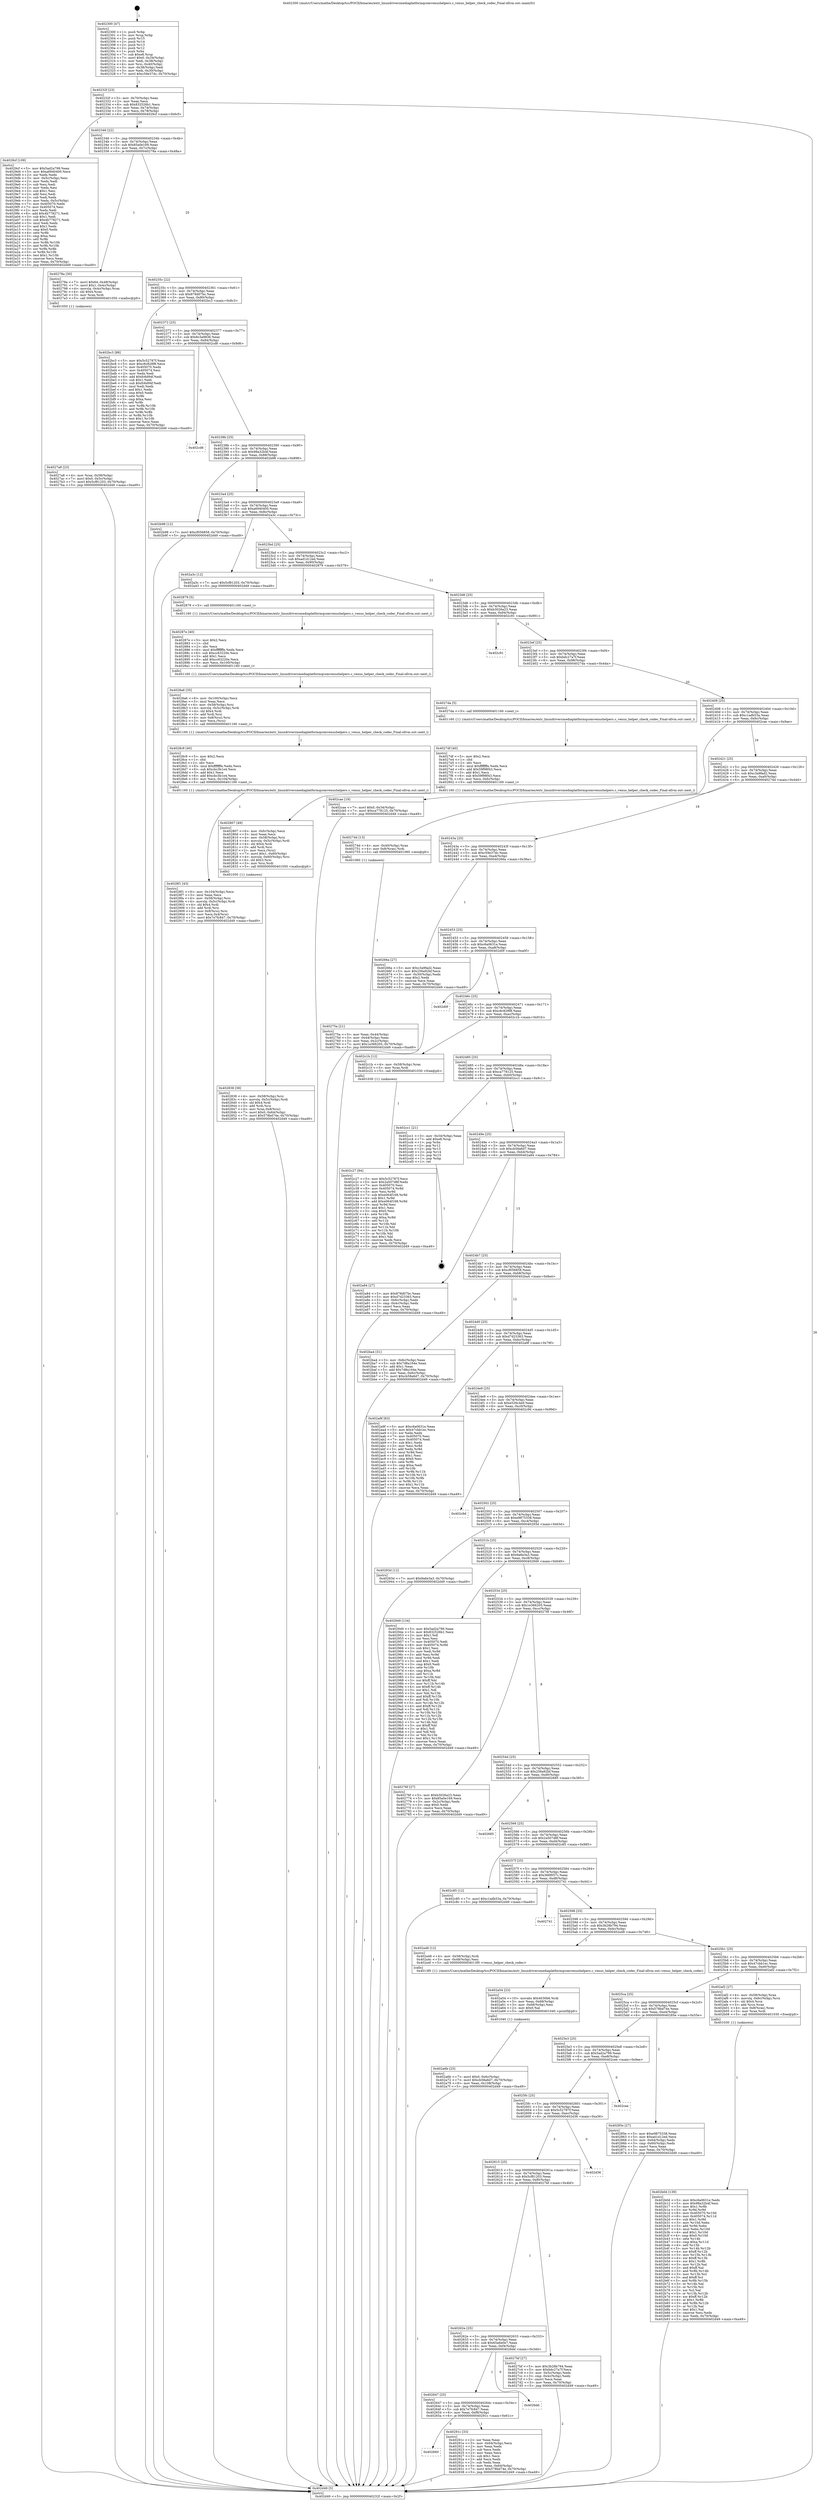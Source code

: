 digraph "0x402300" {
  label = "0x402300 (/mnt/c/Users/mathe/Desktop/tcc/POCII/binaries/extr_linuxdriversmediaplatformqcomvenushelpers.c_venus_helper_check_codec_Final-ollvm.out::main(0))"
  labelloc = "t"
  node[shape=record]

  Entry [label="",width=0.3,height=0.3,shape=circle,fillcolor=black,style=filled]
  "0x40232f" [label="{
     0x40232f [23]\l
     | [instrs]\l
     &nbsp;&nbsp;0x40232f \<+3\>: mov -0x70(%rbp),%eax\l
     &nbsp;&nbsp;0x402332 \<+2\>: mov %eax,%ecx\l
     &nbsp;&nbsp;0x402334 \<+6\>: sub $0x832526b1,%ecx\l
     &nbsp;&nbsp;0x40233a \<+3\>: mov %eax,-0x74(%rbp)\l
     &nbsp;&nbsp;0x40233d \<+3\>: mov %ecx,-0x78(%rbp)\l
     &nbsp;&nbsp;0x402340 \<+6\>: je 00000000004029cf \<main+0x6cf\>\l
  }"]
  "0x4029cf" [label="{
     0x4029cf [109]\l
     | [instrs]\l
     &nbsp;&nbsp;0x4029cf \<+5\>: mov $0x5ad2a799,%eax\l
     &nbsp;&nbsp;0x4029d4 \<+5\>: mov $0xa6940400,%ecx\l
     &nbsp;&nbsp;0x4029d9 \<+2\>: xor %edx,%edx\l
     &nbsp;&nbsp;0x4029db \<+3\>: mov -0x5c(%rbp),%esi\l
     &nbsp;&nbsp;0x4029de \<+2\>: mov %edx,%edi\l
     &nbsp;&nbsp;0x4029e0 \<+2\>: sub %esi,%edi\l
     &nbsp;&nbsp;0x4029e2 \<+2\>: mov %edx,%esi\l
     &nbsp;&nbsp;0x4029e4 \<+3\>: sub $0x1,%esi\l
     &nbsp;&nbsp;0x4029e7 \<+2\>: add %esi,%edi\l
     &nbsp;&nbsp;0x4029e9 \<+2\>: sub %edi,%edx\l
     &nbsp;&nbsp;0x4029eb \<+3\>: mov %edx,-0x5c(%rbp)\l
     &nbsp;&nbsp;0x4029ee \<+7\>: mov 0x405070,%edx\l
     &nbsp;&nbsp;0x4029f5 \<+7\>: mov 0x405074,%esi\l
     &nbsp;&nbsp;0x4029fc \<+2\>: mov %edx,%edi\l
     &nbsp;&nbsp;0x4029fe \<+6\>: add $0x4b778271,%edi\l
     &nbsp;&nbsp;0x402a04 \<+3\>: sub $0x1,%edi\l
     &nbsp;&nbsp;0x402a07 \<+6\>: sub $0x4b778271,%edi\l
     &nbsp;&nbsp;0x402a0d \<+3\>: imul %edi,%edx\l
     &nbsp;&nbsp;0x402a10 \<+3\>: and $0x1,%edx\l
     &nbsp;&nbsp;0x402a13 \<+3\>: cmp $0x0,%edx\l
     &nbsp;&nbsp;0x402a16 \<+4\>: sete %r8b\l
     &nbsp;&nbsp;0x402a1a \<+3\>: cmp $0xa,%esi\l
     &nbsp;&nbsp;0x402a1d \<+4\>: setl %r9b\l
     &nbsp;&nbsp;0x402a21 \<+3\>: mov %r8b,%r10b\l
     &nbsp;&nbsp;0x402a24 \<+3\>: and %r9b,%r10b\l
     &nbsp;&nbsp;0x402a27 \<+3\>: xor %r9b,%r8b\l
     &nbsp;&nbsp;0x402a2a \<+3\>: or %r8b,%r10b\l
     &nbsp;&nbsp;0x402a2d \<+4\>: test $0x1,%r10b\l
     &nbsp;&nbsp;0x402a31 \<+3\>: cmovne %ecx,%eax\l
     &nbsp;&nbsp;0x402a34 \<+3\>: mov %eax,-0x70(%rbp)\l
     &nbsp;&nbsp;0x402a37 \<+5\>: jmp 0000000000402d49 \<main+0xa49\>\l
  }"]
  "0x402346" [label="{
     0x402346 [22]\l
     | [instrs]\l
     &nbsp;&nbsp;0x402346 \<+5\>: jmp 000000000040234b \<main+0x4b\>\l
     &nbsp;&nbsp;0x40234b \<+3\>: mov -0x74(%rbp),%eax\l
     &nbsp;&nbsp;0x40234e \<+5\>: sub $0x85a0e169,%eax\l
     &nbsp;&nbsp;0x402353 \<+3\>: mov %eax,-0x7c(%rbp)\l
     &nbsp;&nbsp;0x402356 \<+6\>: je 000000000040278a \<main+0x48a\>\l
  }"]
  Exit [label="",width=0.3,height=0.3,shape=circle,fillcolor=black,style=filled,peripheries=2]
  "0x40278a" [label="{
     0x40278a [30]\l
     | [instrs]\l
     &nbsp;&nbsp;0x40278a \<+7\>: movl $0x64,-0x48(%rbp)\l
     &nbsp;&nbsp;0x402791 \<+7\>: movl $0x1,-0x4c(%rbp)\l
     &nbsp;&nbsp;0x402798 \<+4\>: movslq -0x4c(%rbp),%rax\l
     &nbsp;&nbsp;0x40279c \<+4\>: shl $0x4,%rax\l
     &nbsp;&nbsp;0x4027a0 \<+3\>: mov %rax,%rdi\l
     &nbsp;&nbsp;0x4027a3 \<+5\>: call 0000000000401050 \<malloc@plt\>\l
     | [calls]\l
     &nbsp;&nbsp;0x401050 \{1\} (unknown)\l
  }"]
  "0x40235c" [label="{
     0x40235c [22]\l
     | [instrs]\l
     &nbsp;&nbsp;0x40235c \<+5\>: jmp 0000000000402361 \<main+0x61\>\l
     &nbsp;&nbsp;0x402361 \<+3\>: mov -0x74(%rbp),%eax\l
     &nbsp;&nbsp;0x402364 \<+5\>: sub $0x878d07bc,%eax\l
     &nbsp;&nbsp;0x402369 \<+3\>: mov %eax,-0x80(%rbp)\l
     &nbsp;&nbsp;0x40236c \<+6\>: je 0000000000402bc3 \<main+0x8c3\>\l
  }"]
  "0x402c27" [label="{
     0x402c27 [94]\l
     | [instrs]\l
     &nbsp;&nbsp;0x402c27 \<+5\>: mov $0x5c52787f,%ecx\l
     &nbsp;&nbsp;0x402c2c \<+5\>: mov $0x2a507d8f,%edx\l
     &nbsp;&nbsp;0x402c31 \<+7\>: mov 0x405070,%esi\l
     &nbsp;&nbsp;0x402c38 \<+8\>: mov 0x405074,%r8d\l
     &nbsp;&nbsp;0x402c40 \<+3\>: mov %esi,%r9d\l
     &nbsp;&nbsp;0x402c43 \<+7\>: sub $0xe064f168,%r9d\l
     &nbsp;&nbsp;0x402c4a \<+4\>: sub $0x1,%r9d\l
     &nbsp;&nbsp;0x402c4e \<+7\>: add $0xe064f168,%r9d\l
     &nbsp;&nbsp;0x402c55 \<+4\>: imul %r9d,%esi\l
     &nbsp;&nbsp;0x402c59 \<+3\>: and $0x1,%esi\l
     &nbsp;&nbsp;0x402c5c \<+3\>: cmp $0x0,%esi\l
     &nbsp;&nbsp;0x402c5f \<+4\>: sete %r10b\l
     &nbsp;&nbsp;0x402c63 \<+4\>: cmp $0xa,%r8d\l
     &nbsp;&nbsp;0x402c67 \<+4\>: setl %r11b\l
     &nbsp;&nbsp;0x402c6b \<+3\>: mov %r10b,%bl\l
     &nbsp;&nbsp;0x402c6e \<+3\>: and %r11b,%bl\l
     &nbsp;&nbsp;0x402c71 \<+3\>: xor %r11b,%r10b\l
     &nbsp;&nbsp;0x402c74 \<+3\>: or %r10b,%bl\l
     &nbsp;&nbsp;0x402c77 \<+3\>: test $0x1,%bl\l
     &nbsp;&nbsp;0x402c7a \<+3\>: cmovne %edx,%ecx\l
     &nbsp;&nbsp;0x402c7d \<+3\>: mov %ecx,-0x70(%rbp)\l
     &nbsp;&nbsp;0x402c80 \<+5\>: jmp 0000000000402d49 \<main+0xa49\>\l
  }"]
  "0x402bc3" [label="{
     0x402bc3 [88]\l
     | [instrs]\l
     &nbsp;&nbsp;0x402bc3 \<+5\>: mov $0x5c52787f,%eax\l
     &nbsp;&nbsp;0x402bc8 \<+5\>: mov $0xc6c828f8,%ecx\l
     &nbsp;&nbsp;0x402bcd \<+7\>: mov 0x405070,%edx\l
     &nbsp;&nbsp;0x402bd4 \<+7\>: mov 0x405074,%esi\l
     &nbsp;&nbsp;0x402bdb \<+2\>: mov %edx,%edi\l
     &nbsp;&nbsp;0x402bdd \<+6\>: add $0xfc6d94f,%edi\l
     &nbsp;&nbsp;0x402be3 \<+3\>: sub $0x1,%edi\l
     &nbsp;&nbsp;0x402be6 \<+6\>: sub $0xfc6d94f,%edi\l
     &nbsp;&nbsp;0x402bec \<+3\>: imul %edi,%edx\l
     &nbsp;&nbsp;0x402bef \<+3\>: and $0x1,%edx\l
     &nbsp;&nbsp;0x402bf2 \<+3\>: cmp $0x0,%edx\l
     &nbsp;&nbsp;0x402bf5 \<+4\>: sete %r8b\l
     &nbsp;&nbsp;0x402bf9 \<+3\>: cmp $0xa,%esi\l
     &nbsp;&nbsp;0x402bfc \<+4\>: setl %r9b\l
     &nbsp;&nbsp;0x402c00 \<+3\>: mov %r8b,%r10b\l
     &nbsp;&nbsp;0x402c03 \<+3\>: and %r9b,%r10b\l
     &nbsp;&nbsp;0x402c06 \<+3\>: xor %r9b,%r8b\l
     &nbsp;&nbsp;0x402c09 \<+3\>: or %r8b,%r10b\l
     &nbsp;&nbsp;0x402c0c \<+4\>: test $0x1,%r10b\l
     &nbsp;&nbsp;0x402c10 \<+3\>: cmovne %ecx,%eax\l
     &nbsp;&nbsp;0x402c13 \<+3\>: mov %eax,-0x70(%rbp)\l
     &nbsp;&nbsp;0x402c16 \<+5\>: jmp 0000000000402d49 \<main+0xa49\>\l
  }"]
  "0x402372" [label="{
     0x402372 [25]\l
     | [instrs]\l
     &nbsp;&nbsp;0x402372 \<+5\>: jmp 0000000000402377 \<main+0x77\>\l
     &nbsp;&nbsp;0x402377 \<+3\>: mov -0x74(%rbp),%eax\l
     &nbsp;&nbsp;0x40237a \<+5\>: sub $0x8c3a9836,%eax\l
     &nbsp;&nbsp;0x40237f \<+6\>: mov %eax,-0x84(%rbp)\l
     &nbsp;&nbsp;0x402385 \<+6\>: je 0000000000402cd6 \<main+0x9d6\>\l
  }"]
  "0x402b0d" [label="{
     0x402b0d [139]\l
     | [instrs]\l
     &nbsp;&nbsp;0x402b0d \<+5\>: mov $0xc6a0631e,%edx\l
     &nbsp;&nbsp;0x402b12 \<+5\>: mov $0x98a32b4f,%esi\l
     &nbsp;&nbsp;0x402b17 \<+3\>: mov $0x1,%r8b\l
     &nbsp;&nbsp;0x402b1a \<+3\>: xor %r9d,%r9d\l
     &nbsp;&nbsp;0x402b1d \<+8\>: mov 0x405070,%r10d\l
     &nbsp;&nbsp;0x402b25 \<+8\>: mov 0x405074,%r11d\l
     &nbsp;&nbsp;0x402b2d \<+4\>: sub $0x1,%r9d\l
     &nbsp;&nbsp;0x402b31 \<+3\>: mov %r10d,%ebx\l
     &nbsp;&nbsp;0x402b34 \<+3\>: add %r9d,%ebx\l
     &nbsp;&nbsp;0x402b37 \<+4\>: imul %ebx,%r10d\l
     &nbsp;&nbsp;0x402b3b \<+4\>: and $0x1,%r10d\l
     &nbsp;&nbsp;0x402b3f \<+4\>: cmp $0x0,%r10d\l
     &nbsp;&nbsp;0x402b43 \<+4\>: sete %r14b\l
     &nbsp;&nbsp;0x402b47 \<+4\>: cmp $0xa,%r11d\l
     &nbsp;&nbsp;0x402b4b \<+4\>: setl %r15b\l
     &nbsp;&nbsp;0x402b4f \<+3\>: mov %r14b,%r12b\l
     &nbsp;&nbsp;0x402b52 \<+4\>: xor $0xff,%r12b\l
     &nbsp;&nbsp;0x402b56 \<+3\>: mov %r15b,%r13b\l
     &nbsp;&nbsp;0x402b59 \<+4\>: xor $0xff,%r13b\l
     &nbsp;&nbsp;0x402b5d \<+4\>: xor $0x1,%r8b\l
     &nbsp;&nbsp;0x402b61 \<+3\>: mov %r12b,%al\l
     &nbsp;&nbsp;0x402b64 \<+2\>: and $0xff,%al\l
     &nbsp;&nbsp;0x402b66 \<+3\>: and %r8b,%r14b\l
     &nbsp;&nbsp;0x402b69 \<+3\>: mov %r13b,%cl\l
     &nbsp;&nbsp;0x402b6c \<+3\>: and $0xff,%cl\l
     &nbsp;&nbsp;0x402b6f \<+3\>: and %r8b,%r15b\l
     &nbsp;&nbsp;0x402b72 \<+3\>: or %r14b,%al\l
     &nbsp;&nbsp;0x402b75 \<+3\>: or %r15b,%cl\l
     &nbsp;&nbsp;0x402b78 \<+2\>: xor %cl,%al\l
     &nbsp;&nbsp;0x402b7a \<+3\>: or %r13b,%r12b\l
     &nbsp;&nbsp;0x402b7d \<+4\>: xor $0xff,%r12b\l
     &nbsp;&nbsp;0x402b81 \<+4\>: or $0x1,%r8b\l
     &nbsp;&nbsp;0x402b85 \<+3\>: and %r8b,%r12b\l
     &nbsp;&nbsp;0x402b88 \<+3\>: or %r12b,%al\l
     &nbsp;&nbsp;0x402b8b \<+2\>: test $0x1,%al\l
     &nbsp;&nbsp;0x402b8d \<+3\>: cmovne %esi,%edx\l
     &nbsp;&nbsp;0x402b90 \<+3\>: mov %edx,-0x70(%rbp)\l
     &nbsp;&nbsp;0x402b93 \<+5\>: jmp 0000000000402d49 \<main+0xa49\>\l
  }"]
  "0x402cd6" [label="{
     0x402cd6\l
  }", style=dashed]
  "0x40238b" [label="{
     0x40238b [25]\l
     | [instrs]\l
     &nbsp;&nbsp;0x40238b \<+5\>: jmp 0000000000402390 \<main+0x90\>\l
     &nbsp;&nbsp;0x402390 \<+3\>: mov -0x74(%rbp),%eax\l
     &nbsp;&nbsp;0x402393 \<+5\>: sub $0x98a32b4f,%eax\l
     &nbsp;&nbsp;0x402398 \<+6\>: mov %eax,-0x88(%rbp)\l
     &nbsp;&nbsp;0x40239e \<+6\>: je 0000000000402b98 \<main+0x898\>\l
  }"]
  "0x402a6b" [label="{
     0x402a6b [25]\l
     | [instrs]\l
     &nbsp;&nbsp;0x402a6b \<+7\>: movl $0x0,-0x6c(%rbp)\l
     &nbsp;&nbsp;0x402a72 \<+7\>: movl $0xcb58a6d7,-0x70(%rbp)\l
     &nbsp;&nbsp;0x402a79 \<+6\>: mov %eax,-0x108(%rbp)\l
     &nbsp;&nbsp;0x402a7f \<+5\>: jmp 0000000000402d49 \<main+0xa49\>\l
  }"]
  "0x402b98" [label="{
     0x402b98 [12]\l
     | [instrs]\l
     &nbsp;&nbsp;0x402b98 \<+7\>: movl $0xcf056858,-0x70(%rbp)\l
     &nbsp;&nbsp;0x402b9f \<+5\>: jmp 0000000000402d49 \<main+0xa49\>\l
  }"]
  "0x4023a4" [label="{
     0x4023a4 [25]\l
     | [instrs]\l
     &nbsp;&nbsp;0x4023a4 \<+5\>: jmp 00000000004023a9 \<main+0xa9\>\l
     &nbsp;&nbsp;0x4023a9 \<+3\>: mov -0x74(%rbp),%eax\l
     &nbsp;&nbsp;0x4023ac \<+5\>: sub $0xa6940400,%eax\l
     &nbsp;&nbsp;0x4023b1 \<+6\>: mov %eax,-0x8c(%rbp)\l
     &nbsp;&nbsp;0x4023b7 \<+6\>: je 0000000000402a3c \<main+0x73c\>\l
  }"]
  "0x402a54" [label="{
     0x402a54 [23]\l
     | [instrs]\l
     &nbsp;&nbsp;0x402a54 \<+10\>: movabs $0x4030b6,%rdi\l
     &nbsp;&nbsp;0x402a5e \<+3\>: mov %eax,-0x68(%rbp)\l
     &nbsp;&nbsp;0x402a61 \<+3\>: mov -0x68(%rbp),%esi\l
     &nbsp;&nbsp;0x402a64 \<+2\>: mov $0x0,%al\l
     &nbsp;&nbsp;0x402a66 \<+5\>: call 0000000000401040 \<printf@plt\>\l
     | [calls]\l
     &nbsp;&nbsp;0x401040 \{1\} (unknown)\l
  }"]
  "0x402a3c" [label="{
     0x402a3c [12]\l
     | [instrs]\l
     &nbsp;&nbsp;0x402a3c \<+7\>: movl $0x5cf81203,-0x70(%rbp)\l
     &nbsp;&nbsp;0x402a43 \<+5\>: jmp 0000000000402d49 \<main+0xa49\>\l
  }"]
  "0x4023bd" [label="{
     0x4023bd [25]\l
     | [instrs]\l
     &nbsp;&nbsp;0x4023bd \<+5\>: jmp 00000000004023c2 \<main+0xc2\>\l
     &nbsp;&nbsp;0x4023c2 \<+3\>: mov -0x74(%rbp),%eax\l
     &nbsp;&nbsp;0x4023c5 \<+5\>: sub $0xad1d12ed,%eax\l
     &nbsp;&nbsp;0x4023ca \<+6\>: mov %eax,-0x90(%rbp)\l
     &nbsp;&nbsp;0x4023d0 \<+6\>: je 0000000000402879 \<main+0x579\>\l
  }"]
  "0x402660" [label="{
     0x402660\l
  }", style=dashed]
  "0x402879" [label="{
     0x402879 [5]\l
     | [instrs]\l
     &nbsp;&nbsp;0x402879 \<+5\>: call 0000000000401160 \<next_i\>\l
     | [calls]\l
     &nbsp;&nbsp;0x401160 \{1\} (/mnt/c/Users/mathe/Desktop/tcc/POCII/binaries/extr_linuxdriversmediaplatformqcomvenushelpers.c_venus_helper_check_codec_Final-ollvm.out::next_i)\l
  }"]
  "0x4023d6" [label="{
     0x4023d6 [25]\l
     | [instrs]\l
     &nbsp;&nbsp;0x4023d6 \<+5\>: jmp 00000000004023db \<main+0xdb\>\l
     &nbsp;&nbsp;0x4023db \<+3\>: mov -0x74(%rbp),%eax\l
     &nbsp;&nbsp;0x4023de \<+5\>: sub $0xb3026a23,%eax\l
     &nbsp;&nbsp;0x4023e3 \<+6\>: mov %eax,-0x94(%rbp)\l
     &nbsp;&nbsp;0x4023e9 \<+6\>: je 0000000000402c91 \<main+0x991\>\l
  }"]
  "0x40291c" [label="{
     0x40291c [33]\l
     | [instrs]\l
     &nbsp;&nbsp;0x40291c \<+2\>: xor %eax,%eax\l
     &nbsp;&nbsp;0x40291e \<+3\>: mov -0x64(%rbp),%ecx\l
     &nbsp;&nbsp;0x402921 \<+2\>: mov %eax,%edx\l
     &nbsp;&nbsp;0x402923 \<+2\>: sub %ecx,%edx\l
     &nbsp;&nbsp;0x402925 \<+2\>: mov %eax,%ecx\l
     &nbsp;&nbsp;0x402927 \<+3\>: sub $0x1,%ecx\l
     &nbsp;&nbsp;0x40292a \<+2\>: add %ecx,%edx\l
     &nbsp;&nbsp;0x40292c \<+2\>: sub %edx,%eax\l
     &nbsp;&nbsp;0x40292e \<+3\>: mov %eax,-0x64(%rbp)\l
     &nbsp;&nbsp;0x402931 \<+7\>: movl $0x578bd74e,-0x70(%rbp)\l
     &nbsp;&nbsp;0x402938 \<+5\>: jmp 0000000000402d49 \<main+0xa49\>\l
  }"]
  "0x402c91" [label="{
     0x402c91\l
  }", style=dashed]
  "0x4023ef" [label="{
     0x4023ef [25]\l
     | [instrs]\l
     &nbsp;&nbsp;0x4023ef \<+5\>: jmp 00000000004023f4 \<main+0xf4\>\l
     &nbsp;&nbsp;0x4023f4 \<+3\>: mov -0x74(%rbp),%eax\l
     &nbsp;&nbsp;0x4023f7 \<+5\>: sub $0xbdc27a7f,%eax\l
     &nbsp;&nbsp;0x4023fc \<+6\>: mov %eax,-0x98(%rbp)\l
     &nbsp;&nbsp;0x402402 \<+6\>: je 00000000004027da \<main+0x4da\>\l
  }"]
  "0x402647" [label="{
     0x402647 [25]\l
     | [instrs]\l
     &nbsp;&nbsp;0x402647 \<+5\>: jmp 000000000040264c \<main+0x34c\>\l
     &nbsp;&nbsp;0x40264c \<+3\>: mov -0x74(%rbp),%eax\l
     &nbsp;&nbsp;0x40264f \<+5\>: sub $0x7e7fc847,%eax\l
     &nbsp;&nbsp;0x402654 \<+6\>: mov %eax,-0xf8(%rbp)\l
     &nbsp;&nbsp;0x40265a \<+6\>: je 000000000040291c \<main+0x61c\>\l
  }"]
  "0x4027da" [label="{
     0x4027da [5]\l
     | [instrs]\l
     &nbsp;&nbsp;0x4027da \<+5\>: call 0000000000401160 \<next_i\>\l
     | [calls]\l
     &nbsp;&nbsp;0x401160 \{1\} (/mnt/c/Users/mathe/Desktop/tcc/POCII/binaries/extr_linuxdriversmediaplatformqcomvenushelpers.c_venus_helper_check_codec_Final-ollvm.out::next_i)\l
  }"]
  "0x402408" [label="{
     0x402408 [25]\l
     | [instrs]\l
     &nbsp;&nbsp;0x402408 \<+5\>: jmp 000000000040240d \<main+0x10d\>\l
     &nbsp;&nbsp;0x40240d \<+3\>: mov -0x74(%rbp),%eax\l
     &nbsp;&nbsp;0x402410 \<+5\>: sub $0xc1adb53a,%eax\l
     &nbsp;&nbsp;0x402415 \<+6\>: mov %eax,-0x9c(%rbp)\l
     &nbsp;&nbsp;0x40241b \<+6\>: je 0000000000402cae \<main+0x9ae\>\l
  }"]
  "0x4026dd" [label="{
     0x4026dd\l
  }", style=dashed]
  "0x402cae" [label="{
     0x402cae [19]\l
     | [instrs]\l
     &nbsp;&nbsp;0x402cae \<+7\>: movl $0x0,-0x34(%rbp)\l
     &nbsp;&nbsp;0x402cb5 \<+7\>: movl $0xca778125,-0x70(%rbp)\l
     &nbsp;&nbsp;0x402cbc \<+5\>: jmp 0000000000402d49 \<main+0xa49\>\l
  }"]
  "0x402421" [label="{
     0x402421 [25]\l
     | [instrs]\l
     &nbsp;&nbsp;0x402421 \<+5\>: jmp 0000000000402426 \<main+0x126\>\l
     &nbsp;&nbsp;0x402426 \<+3\>: mov -0x74(%rbp),%eax\l
     &nbsp;&nbsp;0x402429 \<+5\>: sub $0xc3a9fad2,%eax\l
     &nbsp;&nbsp;0x40242e \<+6\>: mov %eax,-0xa0(%rbp)\l
     &nbsp;&nbsp;0x402434 \<+6\>: je 000000000040274d \<main+0x44d\>\l
  }"]
  "0x4028f1" [label="{
     0x4028f1 [43]\l
     | [instrs]\l
     &nbsp;&nbsp;0x4028f1 \<+6\>: mov -0x104(%rbp),%ecx\l
     &nbsp;&nbsp;0x4028f7 \<+3\>: imul %eax,%ecx\l
     &nbsp;&nbsp;0x4028fa \<+4\>: mov -0x58(%rbp),%rsi\l
     &nbsp;&nbsp;0x4028fe \<+4\>: movslq -0x5c(%rbp),%rdi\l
     &nbsp;&nbsp;0x402902 \<+4\>: shl $0x4,%rdi\l
     &nbsp;&nbsp;0x402906 \<+3\>: add %rdi,%rsi\l
     &nbsp;&nbsp;0x402909 \<+4\>: mov 0x8(%rsi),%rsi\l
     &nbsp;&nbsp;0x40290d \<+3\>: mov %ecx,0x4(%rsi)\l
     &nbsp;&nbsp;0x402910 \<+7\>: movl $0x7e7fc847,-0x70(%rbp)\l
     &nbsp;&nbsp;0x402917 \<+5\>: jmp 0000000000402d49 \<main+0xa49\>\l
  }"]
  "0x40274d" [label="{
     0x40274d [13]\l
     | [instrs]\l
     &nbsp;&nbsp;0x40274d \<+4\>: mov -0x40(%rbp),%rax\l
     &nbsp;&nbsp;0x402751 \<+4\>: mov 0x8(%rax),%rdi\l
     &nbsp;&nbsp;0x402755 \<+5\>: call 0000000000401060 \<atoi@plt\>\l
     | [calls]\l
     &nbsp;&nbsp;0x401060 \{1\} (unknown)\l
  }"]
  "0x40243a" [label="{
     0x40243a [25]\l
     | [instrs]\l
     &nbsp;&nbsp;0x40243a \<+5\>: jmp 000000000040243f \<main+0x13f\>\l
     &nbsp;&nbsp;0x40243f \<+3\>: mov -0x74(%rbp),%eax\l
     &nbsp;&nbsp;0x402442 \<+5\>: sub $0xc59e37dc,%eax\l
     &nbsp;&nbsp;0x402447 \<+6\>: mov %eax,-0xa4(%rbp)\l
     &nbsp;&nbsp;0x40244d \<+6\>: je 000000000040266a \<main+0x36a\>\l
  }"]
  "0x4028c9" [label="{
     0x4028c9 [40]\l
     | [instrs]\l
     &nbsp;&nbsp;0x4028c9 \<+5\>: mov $0x2,%ecx\l
     &nbsp;&nbsp;0x4028ce \<+1\>: cltd\l
     &nbsp;&nbsp;0x4028cf \<+2\>: idiv %ecx\l
     &nbsp;&nbsp;0x4028d1 \<+6\>: imul $0xfffffffe,%edx,%ecx\l
     &nbsp;&nbsp;0x4028d7 \<+6\>: sub $0xcbc3b1e4,%ecx\l
     &nbsp;&nbsp;0x4028dd \<+3\>: add $0x1,%ecx\l
     &nbsp;&nbsp;0x4028e0 \<+6\>: add $0xcbc3b1e4,%ecx\l
     &nbsp;&nbsp;0x4028e6 \<+6\>: mov %ecx,-0x104(%rbp)\l
     &nbsp;&nbsp;0x4028ec \<+5\>: call 0000000000401160 \<next_i\>\l
     | [calls]\l
     &nbsp;&nbsp;0x401160 \{1\} (/mnt/c/Users/mathe/Desktop/tcc/POCII/binaries/extr_linuxdriversmediaplatformqcomvenushelpers.c_venus_helper_check_codec_Final-ollvm.out::next_i)\l
  }"]
  "0x40266a" [label="{
     0x40266a [27]\l
     | [instrs]\l
     &nbsp;&nbsp;0x40266a \<+5\>: mov $0xc3a9fad2,%eax\l
     &nbsp;&nbsp;0x40266f \<+5\>: mov $0x256a92bf,%ecx\l
     &nbsp;&nbsp;0x402674 \<+3\>: mov -0x30(%rbp),%edx\l
     &nbsp;&nbsp;0x402677 \<+3\>: cmp $0x2,%edx\l
     &nbsp;&nbsp;0x40267a \<+3\>: cmovne %ecx,%eax\l
     &nbsp;&nbsp;0x40267d \<+3\>: mov %eax,-0x70(%rbp)\l
     &nbsp;&nbsp;0x402680 \<+5\>: jmp 0000000000402d49 \<main+0xa49\>\l
  }"]
  "0x402453" [label="{
     0x402453 [25]\l
     | [instrs]\l
     &nbsp;&nbsp;0x402453 \<+5\>: jmp 0000000000402458 \<main+0x158\>\l
     &nbsp;&nbsp;0x402458 \<+3\>: mov -0x74(%rbp),%eax\l
     &nbsp;&nbsp;0x40245b \<+5\>: sub $0xc6a0631e,%eax\l
     &nbsp;&nbsp;0x402460 \<+6\>: mov %eax,-0xa8(%rbp)\l
     &nbsp;&nbsp;0x402466 \<+6\>: je 0000000000402d0f \<main+0xa0f\>\l
  }"]
  "0x402d49" [label="{
     0x402d49 [5]\l
     | [instrs]\l
     &nbsp;&nbsp;0x402d49 \<+5\>: jmp 000000000040232f \<main+0x2f\>\l
  }"]
  "0x402300" [label="{
     0x402300 [47]\l
     | [instrs]\l
     &nbsp;&nbsp;0x402300 \<+1\>: push %rbp\l
     &nbsp;&nbsp;0x402301 \<+3\>: mov %rsp,%rbp\l
     &nbsp;&nbsp;0x402304 \<+2\>: push %r15\l
     &nbsp;&nbsp;0x402306 \<+2\>: push %r14\l
     &nbsp;&nbsp;0x402308 \<+2\>: push %r13\l
     &nbsp;&nbsp;0x40230a \<+2\>: push %r12\l
     &nbsp;&nbsp;0x40230c \<+1\>: push %rbx\l
     &nbsp;&nbsp;0x40230d \<+7\>: sub $0xe8,%rsp\l
     &nbsp;&nbsp;0x402314 \<+7\>: movl $0x0,-0x34(%rbp)\l
     &nbsp;&nbsp;0x40231b \<+3\>: mov %edi,-0x38(%rbp)\l
     &nbsp;&nbsp;0x40231e \<+4\>: mov %rsi,-0x40(%rbp)\l
     &nbsp;&nbsp;0x402322 \<+3\>: mov -0x38(%rbp),%edi\l
     &nbsp;&nbsp;0x402325 \<+3\>: mov %edi,-0x30(%rbp)\l
     &nbsp;&nbsp;0x402328 \<+7\>: movl $0xc59e37dc,-0x70(%rbp)\l
  }"]
  "0x40275a" [label="{
     0x40275a [21]\l
     | [instrs]\l
     &nbsp;&nbsp;0x40275a \<+3\>: mov %eax,-0x44(%rbp)\l
     &nbsp;&nbsp;0x40275d \<+3\>: mov -0x44(%rbp),%eax\l
     &nbsp;&nbsp;0x402760 \<+3\>: mov %eax,-0x2c(%rbp)\l
     &nbsp;&nbsp;0x402763 \<+7\>: movl $0x1e366205,-0x70(%rbp)\l
     &nbsp;&nbsp;0x40276a \<+5\>: jmp 0000000000402d49 \<main+0xa49\>\l
  }"]
  "0x4028a6" [label="{
     0x4028a6 [35]\l
     | [instrs]\l
     &nbsp;&nbsp;0x4028a6 \<+6\>: mov -0x100(%rbp),%ecx\l
     &nbsp;&nbsp;0x4028ac \<+3\>: imul %eax,%ecx\l
     &nbsp;&nbsp;0x4028af \<+4\>: mov -0x58(%rbp),%rsi\l
     &nbsp;&nbsp;0x4028b3 \<+4\>: movslq -0x5c(%rbp),%rdi\l
     &nbsp;&nbsp;0x4028b7 \<+4\>: shl $0x4,%rdi\l
     &nbsp;&nbsp;0x4028bb \<+3\>: add %rdi,%rsi\l
     &nbsp;&nbsp;0x4028be \<+4\>: mov 0x8(%rsi),%rsi\l
     &nbsp;&nbsp;0x4028c2 \<+2\>: mov %ecx,(%rsi)\l
     &nbsp;&nbsp;0x4028c4 \<+5\>: call 0000000000401160 \<next_i\>\l
     | [calls]\l
     &nbsp;&nbsp;0x401160 \{1\} (/mnt/c/Users/mathe/Desktop/tcc/POCII/binaries/extr_linuxdriversmediaplatformqcomvenushelpers.c_venus_helper_check_codec_Final-ollvm.out::next_i)\l
  }"]
  "0x402d0f" [label="{
     0x402d0f\l
  }", style=dashed]
  "0x40246c" [label="{
     0x40246c [25]\l
     | [instrs]\l
     &nbsp;&nbsp;0x40246c \<+5\>: jmp 0000000000402471 \<main+0x171\>\l
     &nbsp;&nbsp;0x402471 \<+3\>: mov -0x74(%rbp),%eax\l
     &nbsp;&nbsp;0x402474 \<+5\>: sub $0xc6c828f8,%eax\l
     &nbsp;&nbsp;0x402479 \<+6\>: mov %eax,-0xac(%rbp)\l
     &nbsp;&nbsp;0x40247f \<+6\>: je 0000000000402c1b \<main+0x91b\>\l
  }"]
  "0x40287e" [label="{
     0x40287e [40]\l
     | [instrs]\l
     &nbsp;&nbsp;0x40287e \<+5\>: mov $0x2,%ecx\l
     &nbsp;&nbsp;0x402883 \<+1\>: cltd\l
     &nbsp;&nbsp;0x402884 \<+2\>: idiv %ecx\l
     &nbsp;&nbsp;0x402886 \<+6\>: imul $0xfffffffe,%edx,%ecx\l
     &nbsp;&nbsp;0x40288c \<+6\>: sub $0xcc63220e,%ecx\l
     &nbsp;&nbsp;0x402892 \<+3\>: add $0x1,%ecx\l
     &nbsp;&nbsp;0x402895 \<+6\>: add $0xcc63220e,%ecx\l
     &nbsp;&nbsp;0x40289b \<+6\>: mov %ecx,-0x100(%rbp)\l
     &nbsp;&nbsp;0x4028a1 \<+5\>: call 0000000000401160 \<next_i\>\l
     | [calls]\l
     &nbsp;&nbsp;0x401160 \{1\} (/mnt/c/Users/mathe/Desktop/tcc/POCII/binaries/extr_linuxdriversmediaplatformqcomvenushelpers.c_venus_helper_check_codec_Final-ollvm.out::next_i)\l
  }"]
  "0x402c1b" [label="{
     0x402c1b [12]\l
     | [instrs]\l
     &nbsp;&nbsp;0x402c1b \<+4\>: mov -0x58(%rbp),%rax\l
     &nbsp;&nbsp;0x402c1f \<+3\>: mov %rax,%rdi\l
     &nbsp;&nbsp;0x402c22 \<+5\>: call 0000000000401030 \<free@plt\>\l
     | [calls]\l
     &nbsp;&nbsp;0x401030 \{1\} (unknown)\l
  }"]
  "0x402485" [label="{
     0x402485 [25]\l
     | [instrs]\l
     &nbsp;&nbsp;0x402485 \<+5\>: jmp 000000000040248a \<main+0x18a\>\l
     &nbsp;&nbsp;0x40248a \<+3\>: mov -0x74(%rbp),%eax\l
     &nbsp;&nbsp;0x40248d \<+5\>: sub $0xca778125,%eax\l
     &nbsp;&nbsp;0x402492 \<+6\>: mov %eax,-0xb0(%rbp)\l
     &nbsp;&nbsp;0x402498 \<+6\>: je 0000000000402cc1 \<main+0x9c1\>\l
  }"]
  "0x402838" [label="{
     0x402838 [38]\l
     | [instrs]\l
     &nbsp;&nbsp;0x402838 \<+4\>: mov -0x58(%rbp),%rsi\l
     &nbsp;&nbsp;0x40283c \<+4\>: movslq -0x5c(%rbp),%rdi\l
     &nbsp;&nbsp;0x402840 \<+4\>: shl $0x4,%rdi\l
     &nbsp;&nbsp;0x402844 \<+3\>: add %rdi,%rsi\l
     &nbsp;&nbsp;0x402847 \<+4\>: mov %rax,0x8(%rsi)\l
     &nbsp;&nbsp;0x40284b \<+7\>: movl $0x0,-0x64(%rbp)\l
     &nbsp;&nbsp;0x402852 \<+7\>: movl $0x578bd74e,-0x70(%rbp)\l
     &nbsp;&nbsp;0x402859 \<+5\>: jmp 0000000000402d49 \<main+0xa49\>\l
  }"]
  "0x402cc1" [label="{
     0x402cc1 [21]\l
     | [instrs]\l
     &nbsp;&nbsp;0x402cc1 \<+3\>: mov -0x34(%rbp),%eax\l
     &nbsp;&nbsp;0x402cc4 \<+7\>: add $0xe8,%rsp\l
     &nbsp;&nbsp;0x402ccb \<+1\>: pop %rbx\l
     &nbsp;&nbsp;0x402ccc \<+2\>: pop %r12\l
     &nbsp;&nbsp;0x402cce \<+2\>: pop %r13\l
     &nbsp;&nbsp;0x402cd0 \<+2\>: pop %r14\l
     &nbsp;&nbsp;0x402cd2 \<+2\>: pop %r15\l
     &nbsp;&nbsp;0x402cd4 \<+1\>: pop %rbp\l
     &nbsp;&nbsp;0x402cd5 \<+1\>: ret\l
  }"]
  "0x40249e" [label="{
     0x40249e [25]\l
     | [instrs]\l
     &nbsp;&nbsp;0x40249e \<+5\>: jmp 00000000004024a3 \<main+0x1a3\>\l
     &nbsp;&nbsp;0x4024a3 \<+3\>: mov -0x74(%rbp),%eax\l
     &nbsp;&nbsp;0x4024a6 \<+5\>: sub $0xcb58a6d7,%eax\l
     &nbsp;&nbsp;0x4024ab \<+6\>: mov %eax,-0xb4(%rbp)\l
     &nbsp;&nbsp;0x4024b1 \<+6\>: je 0000000000402a84 \<main+0x784\>\l
  }"]
  "0x402807" [label="{
     0x402807 [49]\l
     | [instrs]\l
     &nbsp;&nbsp;0x402807 \<+6\>: mov -0xfc(%rbp),%ecx\l
     &nbsp;&nbsp;0x40280d \<+3\>: imul %eax,%ecx\l
     &nbsp;&nbsp;0x402810 \<+4\>: mov -0x58(%rbp),%rsi\l
     &nbsp;&nbsp;0x402814 \<+4\>: movslq -0x5c(%rbp),%rdi\l
     &nbsp;&nbsp;0x402818 \<+4\>: shl $0x4,%rdi\l
     &nbsp;&nbsp;0x40281c \<+3\>: add %rdi,%rsi\l
     &nbsp;&nbsp;0x40281f \<+2\>: mov %ecx,(%rsi)\l
     &nbsp;&nbsp;0x402821 \<+7\>: movl $0x1,-0x60(%rbp)\l
     &nbsp;&nbsp;0x402828 \<+4\>: movslq -0x60(%rbp),%rsi\l
     &nbsp;&nbsp;0x40282c \<+4\>: shl $0x3,%rsi\l
     &nbsp;&nbsp;0x402830 \<+3\>: mov %rsi,%rdi\l
     &nbsp;&nbsp;0x402833 \<+5\>: call 0000000000401050 \<malloc@plt\>\l
     | [calls]\l
     &nbsp;&nbsp;0x401050 \{1\} (unknown)\l
  }"]
  "0x402a84" [label="{
     0x402a84 [27]\l
     | [instrs]\l
     &nbsp;&nbsp;0x402a84 \<+5\>: mov $0x878d07bc,%eax\l
     &nbsp;&nbsp;0x402a89 \<+5\>: mov $0xd7d23363,%ecx\l
     &nbsp;&nbsp;0x402a8e \<+3\>: mov -0x6c(%rbp),%edx\l
     &nbsp;&nbsp;0x402a91 \<+3\>: cmp -0x4c(%rbp),%edx\l
     &nbsp;&nbsp;0x402a94 \<+3\>: cmovl %ecx,%eax\l
     &nbsp;&nbsp;0x402a97 \<+3\>: mov %eax,-0x70(%rbp)\l
     &nbsp;&nbsp;0x402a9a \<+5\>: jmp 0000000000402d49 \<main+0xa49\>\l
  }"]
  "0x4024b7" [label="{
     0x4024b7 [25]\l
     | [instrs]\l
     &nbsp;&nbsp;0x4024b7 \<+5\>: jmp 00000000004024bc \<main+0x1bc\>\l
     &nbsp;&nbsp;0x4024bc \<+3\>: mov -0x74(%rbp),%eax\l
     &nbsp;&nbsp;0x4024bf \<+5\>: sub $0xcf056858,%eax\l
     &nbsp;&nbsp;0x4024c4 \<+6\>: mov %eax,-0xb8(%rbp)\l
     &nbsp;&nbsp;0x4024ca \<+6\>: je 0000000000402ba4 \<main+0x8a4\>\l
  }"]
  "0x4027df" [label="{
     0x4027df [40]\l
     | [instrs]\l
     &nbsp;&nbsp;0x4027df \<+5\>: mov $0x2,%ecx\l
     &nbsp;&nbsp;0x4027e4 \<+1\>: cltd\l
     &nbsp;&nbsp;0x4027e5 \<+2\>: idiv %ecx\l
     &nbsp;&nbsp;0x4027e7 \<+6\>: imul $0xfffffffe,%edx,%ecx\l
     &nbsp;&nbsp;0x4027ed \<+6\>: add $0x59f98f43,%ecx\l
     &nbsp;&nbsp;0x4027f3 \<+3\>: add $0x1,%ecx\l
     &nbsp;&nbsp;0x4027f6 \<+6\>: sub $0x59f98f43,%ecx\l
     &nbsp;&nbsp;0x4027fc \<+6\>: mov %ecx,-0xfc(%rbp)\l
     &nbsp;&nbsp;0x402802 \<+5\>: call 0000000000401160 \<next_i\>\l
     | [calls]\l
     &nbsp;&nbsp;0x401160 \{1\} (/mnt/c/Users/mathe/Desktop/tcc/POCII/binaries/extr_linuxdriversmediaplatformqcomvenushelpers.c_venus_helper_check_codec_Final-ollvm.out::next_i)\l
  }"]
  "0x402ba4" [label="{
     0x402ba4 [31]\l
     | [instrs]\l
     &nbsp;&nbsp;0x402ba4 \<+3\>: mov -0x6c(%rbp),%eax\l
     &nbsp;&nbsp;0x402ba7 \<+5\>: sub $0x7d8a164e,%eax\l
     &nbsp;&nbsp;0x402bac \<+3\>: add $0x1,%eax\l
     &nbsp;&nbsp;0x402baf \<+5\>: add $0x7d8a164e,%eax\l
     &nbsp;&nbsp;0x402bb4 \<+3\>: mov %eax,-0x6c(%rbp)\l
     &nbsp;&nbsp;0x402bb7 \<+7\>: movl $0xcb58a6d7,-0x70(%rbp)\l
     &nbsp;&nbsp;0x402bbe \<+5\>: jmp 0000000000402d49 \<main+0xa49\>\l
  }"]
  "0x4024d0" [label="{
     0x4024d0 [25]\l
     | [instrs]\l
     &nbsp;&nbsp;0x4024d0 \<+5\>: jmp 00000000004024d5 \<main+0x1d5\>\l
     &nbsp;&nbsp;0x4024d5 \<+3\>: mov -0x74(%rbp),%eax\l
     &nbsp;&nbsp;0x4024d8 \<+5\>: sub $0xd7d23363,%eax\l
     &nbsp;&nbsp;0x4024dd \<+6\>: mov %eax,-0xbc(%rbp)\l
     &nbsp;&nbsp;0x4024e3 \<+6\>: je 0000000000402a9f \<main+0x79f\>\l
  }"]
  "0x40262e" [label="{
     0x40262e [25]\l
     | [instrs]\l
     &nbsp;&nbsp;0x40262e \<+5\>: jmp 0000000000402633 \<main+0x333\>\l
     &nbsp;&nbsp;0x402633 \<+3\>: mov -0x74(%rbp),%eax\l
     &nbsp;&nbsp;0x402636 \<+5\>: sub $0x65a6e0e7,%eax\l
     &nbsp;&nbsp;0x40263b \<+6\>: mov %eax,-0xf4(%rbp)\l
     &nbsp;&nbsp;0x402641 \<+6\>: je 00000000004026dd \<main+0x3dd\>\l
  }"]
  "0x402a9f" [label="{
     0x402a9f [83]\l
     | [instrs]\l
     &nbsp;&nbsp;0x402a9f \<+5\>: mov $0xc6a0631e,%eax\l
     &nbsp;&nbsp;0x402aa4 \<+5\>: mov $0x47cbb1ec,%ecx\l
     &nbsp;&nbsp;0x402aa9 \<+2\>: xor %edx,%edx\l
     &nbsp;&nbsp;0x402aab \<+7\>: mov 0x405070,%esi\l
     &nbsp;&nbsp;0x402ab2 \<+7\>: mov 0x405074,%edi\l
     &nbsp;&nbsp;0x402ab9 \<+3\>: sub $0x1,%edx\l
     &nbsp;&nbsp;0x402abc \<+3\>: mov %esi,%r8d\l
     &nbsp;&nbsp;0x402abf \<+3\>: add %edx,%r8d\l
     &nbsp;&nbsp;0x402ac2 \<+4\>: imul %r8d,%esi\l
     &nbsp;&nbsp;0x402ac6 \<+3\>: and $0x1,%esi\l
     &nbsp;&nbsp;0x402ac9 \<+3\>: cmp $0x0,%esi\l
     &nbsp;&nbsp;0x402acc \<+4\>: sete %r9b\l
     &nbsp;&nbsp;0x402ad0 \<+3\>: cmp $0xa,%edi\l
     &nbsp;&nbsp;0x402ad3 \<+4\>: setl %r10b\l
     &nbsp;&nbsp;0x402ad7 \<+3\>: mov %r9b,%r11b\l
     &nbsp;&nbsp;0x402ada \<+3\>: and %r10b,%r11b\l
     &nbsp;&nbsp;0x402add \<+3\>: xor %r10b,%r9b\l
     &nbsp;&nbsp;0x402ae0 \<+3\>: or %r9b,%r11b\l
     &nbsp;&nbsp;0x402ae3 \<+4\>: test $0x1,%r11b\l
     &nbsp;&nbsp;0x402ae7 \<+3\>: cmovne %ecx,%eax\l
     &nbsp;&nbsp;0x402aea \<+3\>: mov %eax,-0x70(%rbp)\l
     &nbsp;&nbsp;0x402aed \<+5\>: jmp 0000000000402d49 \<main+0xa49\>\l
  }"]
  "0x4024e9" [label="{
     0x4024e9 [25]\l
     | [instrs]\l
     &nbsp;&nbsp;0x4024e9 \<+5\>: jmp 00000000004024ee \<main+0x1ee\>\l
     &nbsp;&nbsp;0x4024ee \<+3\>: mov -0x74(%rbp),%eax\l
     &nbsp;&nbsp;0x4024f1 \<+5\>: sub $0xe526c4e9,%eax\l
     &nbsp;&nbsp;0x4024f6 \<+6\>: mov %eax,-0xc0(%rbp)\l
     &nbsp;&nbsp;0x4024fc \<+6\>: je 0000000000402c9d \<main+0x99d\>\l
  }"]
  "0x4027bf" [label="{
     0x4027bf [27]\l
     | [instrs]\l
     &nbsp;&nbsp;0x4027bf \<+5\>: mov $0x3b28b794,%eax\l
     &nbsp;&nbsp;0x4027c4 \<+5\>: mov $0xbdc27a7f,%ecx\l
     &nbsp;&nbsp;0x4027c9 \<+3\>: mov -0x5c(%rbp),%edx\l
     &nbsp;&nbsp;0x4027cc \<+3\>: cmp -0x4c(%rbp),%edx\l
     &nbsp;&nbsp;0x4027cf \<+3\>: cmovl %ecx,%eax\l
     &nbsp;&nbsp;0x4027d2 \<+3\>: mov %eax,-0x70(%rbp)\l
     &nbsp;&nbsp;0x4027d5 \<+5\>: jmp 0000000000402d49 \<main+0xa49\>\l
  }"]
  "0x402c9d" [label="{
     0x402c9d\l
  }", style=dashed]
  "0x402502" [label="{
     0x402502 [25]\l
     | [instrs]\l
     &nbsp;&nbsp;0x402502 \<+5\>: jmp 0000000000402507 \<main+0x207\>\l
     &nbsp;&nbsp;0x402507 \<+3\>: mov -0x74(%rbp),%eax\l
     &nbsp;&nbsp;0x40250a \<+5\>: sub $0xe9875338,%eax\l
     &nbsp;&nbsp;0x40250f \<+6\>: mov %eax,-0xc4(%rbp)\l
     &nbsp;&nbsp;0x402515 \<+6\>: je 000000000040293d \<main+0x63d\>\l
  }"]
  "0x402615" [label="{
     0x402615 [25]\l
     | [instrs]\l
     &nbsp;&nbsp;0x402615 \<+5\>: jmp 000000000040261a \<main+0x31a\>\l
     &nbsp;&nbsp;0x40261a \<+3\>: mov -0x74(%rbp),%eax\l
     &nbsp;&nbsp;0x40261d \<+5\>: sub $0x5cf81203,%eax\l
     &nbsp;&nbsp;0x402622 \<+6\>: mov %eax,-0xf0(%rbp)\l
     &nbsp;&nbsp;0x402628 \<+6\>: je 00000000004027bf \<main+0x4bf\>\l
  }"]
  "0x40293d" [label="{
     0x40293d [12]\l
     | [instrs]\l
     &nbsp;&nbsp;0x40293d \<+7\>: movl $0x9a6e3a3,-0x70(%rbp)\l
     &nbsp;&nbsp;0x402944 \<+5\>: jmp 0000000000402d49 \<main+0xa49\>\l
  }"]
  "0x40251b" [label="{
     0x40251b [25]\l
     | [instrs]\l
     &nbsp;&nbsp;0x40251b \<+5\>: jmp 0000000000402520 \<main+0x220\>\l
     &nbsp;&nbsp;0x402520 \<+3\>: mov -0x74(%rbp),%eax\l
     &nbsp;&nbsp;0x402523 \<+5\>: sub $0x9a6e3a3,%eax\l
     &nbsp;&nbsp;0x402528 \<+6\>: mov %eax,-0xc8(%rbp)\l
     &nbsp;&nbsp;0x40252e \<+6\>: je 0000000000402949 \<main+0x649\>\l
  }"]
  "0x402d36" [label="{
     0x402d36\l
  }", style=dashed]
  "0x402949" [label="{
     0x402949 [134]\l
     | [instrs]\l
     &nbsp;&nbsp;0x402949 \<+5\>: mov $0x5ad2a799,%eax\l
     &nbsp;&nbsp;0x40294e \<+5\>: mov $0x832526b1,%ecx\l
     &nbsp;&nbsp;0x402953 \<+2\>: mov $0x1,%dl\l
     &nbsp;&nbsp;0x402955 \<+2\>: xor %esi,%esi\l
     &nbsp;&nbsp;0x402957 \<+7\>: mov 0x405070,%edi\l
     &nbsp;&nbsp;0x40295e \<+8\>: mov 0x405074,%r8d\l
     &nbsp;&nbsp;0x402966 \<+3\>: sub $0x1,%esi\l
     &nbsp;&nbsp;0x402969 \<+3\>: mov %edi,%r9d\l
     &nbsp;&nbsp;0x40296c \<+3\>: add %esi,%r9d\l
     &nbsp;&nbsp;0x40296f \<+4\>: imul %r9d,%edi\l
     &nbsp;&nbsp;0x402973 \<+3\>: and $0x1,%edi\l
     &nbsp;&nbsp;0x402976 \<+3\>: cmp $0x0,%edi\l
     &nbsp;&nbsp;0x402979 \<+4\>: sete %r10b\l
     &nbsp;&nbsp;0x40297d \<+4\>: cmp $0xa,%r8d\l
     &nbsp;&nbsp;0x402981 \<+4\>: setl %r11b\l
     &nbsp;&nbsp;0x402985 \<+3\>: mov %r10b,%bl\l
     &nbsp;&nbsp;0x402988 \<+3\>: xor $0xff,%bl\l
     &nbsp;&nbsp;0x40298b \<+3\>: mov %r11b,%r14b\l
     &nbsp;&nbsp;0x40298e \<+4\>: xor $0xff,%r14b\l
     &nbsp;&nbsp;0x402992 \<+3\>: xor $0x1,%dl\l
     &nbsp;&nbsp;0x402995 \<+3\>: mov %bl,%r15b\l
     &nbsp;&nbsp;0x402998 \<+4\>: and $0xff,%r15b\l
     &nbsp;&nbsp;0x40299c \<+3\>: and %dl,%r10b\l
     &nbsp;&nbsp;0x40299f \<+3\>: mov %r14b,%r12b\l
     &nbsp;&nbsp;0x4029a2 \<+4\>: and $0xff,%r12b\l
     &nbsp;&nbsp;0x4029a6 \<+3\>: and %dl,%r11b\l
     &nbsp;&nbsp;0x4029a9 \<+3\>: or %r10b,%r15b\l
     &nbsp;&nbsp;0x4029ac \<+3\>: or %r11b,%r12b\l
     &nbsp;&nbsp;0x4029af \<+3\>: xor %r12b,%r15b\l
     &nbsp;&nbsp;0x4029b2 \<+3\>: or %r14b,%bl\l
     &nbsp;&nbsp;0x4029b5 \<+3\>: xor $0xff,%bl\l
     &nbsp;&nbsp;0x4029b8 \<+3\>: or $0x1,%dl\l
     &nbsp;&nbsp;0x4029bb \<+2\>: and %dl,%bl\l
     &nbsp;&nbsp;0x4029bd \<+3\>: or %bl,%r15b\l
     &nbsp;&nbsp;0x4029c0 \<+4\>: test $0x1,%r15b\l
     &nbsp;&nbsp;0x4029c4 \<+3\>: cmovne %ecx,%eax\l
     &nbsp;&nbsp;0x4029c7 \<+3\>: mov %eax,-0x70(%rbp)\l
     &nbsp;&nbsp;0x4029ca \<+5\>: jmp 0000000000402d49 \<main+0xa49\>\l
  }"]
  "0x402534" [label="{
     0x402534 [25]\l
     | [instrs]\l
     &nbsp;&nbsp;0x402534 \<+5\>: jmp 0000000000402539 \<main+0x239\>\l
     &nbsp;&nbsp;0x402539 \<+3\>: mov -0x74(%rbp),%eax\l
     &nbsp;&nbsp;0x40253c \<+5\>: sub $0x1e366205,%eax\l
     &nbsp;&nbsp;0x402541 \<+6\>: mov %eax,-0xcc(%rbp)\l
     &nbsp;&nbsp;0x402547 \<+6\>: je 000000000040276f \<main+0x46f\>\l
  }"]
  "0x4025fc" [label="{
     0x4025fc [25]\l
     | [instrs]\l
     &nbsp;&nbsp;0x4025fc \<+5\>: jmp 0000000000402601 \<main+0x301\>\l
     &nbsp;&nbsp;0x402601 \<+3\>: mov -0x74(%rbp),%eax\l
     &nbsp;&nbsp;0x402604 \<+5\>: sub $0x5c52787f,%eax\l
     &nbsp;&nbsp;0x402609 \<+6\>: mov %eax,-0xec(%rbp)\l
     &nbsp;&nbsp;0x40260f \<+6\>: je 0000000000402d36 \<main+0xa36\>\l
  }"]
  "0x40276f" [label="{
     0x40276f [27]\l
     | [instrs]\l
     &nbsp;&nbsp;0x40276f \<+5\>: mov $0xb3026a23,%eax\l
     &nbsp;&nbsp;0x402774 \<+5\>: mov $0x85a0e169,%ecx\l
     &nbsp;&nbsp;0x402779 \<+3\>: mov -0x2c(%rbp),%edx\l
     &nbsp;&nbsp;0x40277c \<+3\>: cmp $0x0,%edx\l
     &nbsp;&nbsp;0x40277f \<+3\>: cmove %ecx,%eax\l
     &nbsp;&nbsp;0x402782 \<+3\>: mov %eax,-0x70(%rbp)\l
     &nbsp;&nbsp;0x402785 \<+5\>: jmp 0000000000402d49 \<main+0xa49\>\l
  }"]
  "0x40254d" [label="{
     0x40254d [25]\l
     | [instrs]\l
     &nbsp;&nbsp;0x40254d \<+5\>: jmp 0000000000402552 \<main+0x252\>\l
     &nbsp;&nbsp;0x402552 \<+3\>: mov -0x74(%rbp),%eax\l
     &nbsp;&nbsp;0x402555 \<+5\>: sub $0x256a92bf,%eax\l
     &nbsp;&nbsp;0x40255a \<+6\>: mov %eax,-0xd0(%rbp)\l
     &nbsp;&nbsp;0x402560 \<+6\>: je 0000000000402685 \<main+0x385\>\l
  }"]
  "0x4027a8" [label="{
     0x4027a8 [23]\l
     | [instrs]\l
     &nbsp;&nbsp;0x4027a8 \<+4\>: mov %rax,-0x58(%rbp)\l
     &nbsp;&nbsp;0x4027ac \<+7\>: movl $0x0,-0x5c(%rbp)\l
     &nbsp;&nbsp;0x4027b3 \<+7\>: movl $0x5cf81203,-0x70(%rbp)\l
     &nbsp;&nbsp;0x4027ba \<+5\>: jmp 0000000000402d49 \<main+0xa49\>\l
  }"]
  "0x402cee" [label="{
     0x402cee\l
  }", style=dashed]
  "0x402685" [label="{
     0x402685\l
  }", style=dashed]
  "0x402566" [label="{
     0x402566 [25]\l
     | [instrs]\l
     &nbsp;&nbsp;0x402566 \<+5\>: jmp 000000000040256b \<main+0x26b\>\l
     &nbsp;&nbsp;0x40256b \<+3\>: mov -0x74(%rbp),%eax\l
     &nbsp;&nbsp;0x40256e \<+5\>: sub $0x2a507d8f,%eax\l
     &nbsp;&nbsp;0x402573 \<+6\>: mov %eax,-0xd4(%rbp)\l
     &nbsp;&nbsp;0x402579 \<+6\>: je 0000000000402c85 \<main+0x985\>\l
  }"]
  "0x4025e3" [label="{
     0x4025e3 [25]\l
     | [instrs]\l
     &nbsp;&nbsp;0x4025e3 \<+5\>: jmp 00000000004025e8 \<main+0x2e8\>\l
     &nbsp;&nbsp;0x4025e8 \<+3\>: mov -0x74(%rbp),%eax\l
     &nbsp;&nbsp;0x4025eb \<+5\>: sub $0x5ad2a799,%eax\l
     &nbsp;&nbsp;0x4025f0 \<+6\>: mov %eax,-0xe8(%rbp)\l
     &nbsp;&nbsp;0x4025f6 \<+6\>: je 0000000000402cee \<main+0x9ee\>\l
  }"]
  "0x402c85" [label="{
     0x402c85 [12]\l
     | [instrs]\l
     &nbsp;&nbsp;0x402c85 \<+7\>: movl $0xc1adb53a,-0x70(%rbp)\l
     &nbsp;&nbsp;0x402c8c \<+5\>: jmp 0000000000402d49 \<main+0xa49\>\l
  }"]
  "0x40257f" [label="{
     0x40257f [25]\l
     | [instrs]\l
     &nbsp;&nbsp;0x40257f \<+5\>: jmp 0000000000402584 \<main+0x284\>\l
     &nbsp;&nbsp;0x402584 \<+3\>: mov -0x74(%rbp),%eax\l
     &nbsp;&nbsp;0x402587 \<+5\>: sub $0x366f057c,%eax\l
     &nbsp;&nbsp;0x40258c \<+6\>: mov %eax,-0xd8(%rbp)\l
     &nbsp;&nbsp;0x402592 \<+6\>: je 0000000000402741 \<main+0x441\>\l
  }"]
  "0x40285e" [label="{
     0x40285e [27]\l
     | [instrs]\l
     &nbsp;&nbsp;0x40285e \<+5\>: mov $0xe9875338,%eax\l
     &nbsp;&nbsp;0x402863 \<+5\>: mov $0xad1d12ed,%ecx\l
     &nbsp;&nbsp;0x402868 \<+3\>: mov -0x64(%rbp),%edx\l
     &nbsp;&nbsp;0x40286b \<+3\>: cmp -0x60(%rbp),%edx\l
     &nbsp;&nbsp;0x40286e \<+3\>: cmovl %ecx,%eax\l
     &nbsp;&nbsp;0x402871 \<+3\>: mov %eax,-0x70(%rbp)\l
     &nbsp;&nbsp;0x402874 \<+5\>: jmp 0000000000402d49 \<main+0xa49\>\l
  }"]
  "0x402741" [label="{
     0x402741\l
  }", style=dashed]
  "0x402598" [label="{
     0x402598 [25]\l
     | [instrs]\l
     &nbsp;&nbsp;0x402598 \<+5\>: jmp 000000000040259d \<main+0x29d\>\l
     &nbsp;&nbsp;0x40259d \<+3\>: mov -0x74(%rbp),%eax\l
     &nbsp;&nbsp;0x4025a0 \<+5\>: sub $0x3b28b794,%eax\l
     &nbsp;&nbsp;0x4025a5 \<+6\>: mov %eax,-0xdc(%rbp)\l
     &nbsp;&nbsp;0x4025ab \<+6\>: je 0000000000402a48 \<main+0x748\>\l
  }"]
  "0x4025ca" [label="{
     0x4025ca [25]\l
     | [instrs]\l
     &nbsp;&nbsp;0x4025ca \<+5\>: jmp 00000000004025cf \<main+0x2cf\>\l
     &nbsp;&nbsp;0x4025cf \<+3\>: mov -0x74(%rbp),%eax\l
     &nbsp;&nbsp;0x4025d2 \<+5\>: sub $0x578bd74e,%eax\l
     &nbsp;&nbsp;0x4025d7 \<+6\>: mov %eax,-0xe4(%rbp)\l
     &nbsp;&nbsp;0x4025dd \<+6\>: je 000000000040285e \<main+0x55e\>\l
  }"]
  "0x402a48" [label="{
     0x402a48 [12]\l
     | [instrs]\l
     &nbsp;&nbsp;0x402a48 \<+4\>: mov -0x58(%rbp),%rdi\l
     &nbsp;&nbsp;0x402a4c \<+3\>: mov -0x48(%rbp),%esi\l
     &nbsp;&nbsp;0x402a4f \<+5\>: call 00000000004013f0 \<venus_helper_check_codec\>\l
     | [calls]\l
     &nbsp;&nbsp;0x4013f0 \{1\} (/mnt/c/Users/mathe/Desktop/tcc/POCII/binaries/extr_linuxdriversmediaplatformqcomvenushelpers.c_venus_helper_check_codec_Final-ollvm.out::venus_helper_check_codec)\l
  }"]
  "0x4025b1" [label="{
     0x4025b1 [25]\l
     | [instrs]\l
     &nbsp;&nbsp;0x4025b1 \<+5\>: jmp 00000000004025b6 \<main+0x2b6\>\l
     &nbsp;&nbsp;0x4025b6 \<+3\>: mov -0x74(%rbp),%eax\l
     &nbsp;&nbsp;0x4025b9 \<+5\>: sub $0x47cbb1ec,%eax\l
     &nbsp;&nbsp;0x4025be \<+6\>: mov %eax,-0xe0(%rbp)\l
     &nbsp;&nbsp;0x4025c4 \<+6\>: je 0000000000402af2 \<main+0x7f2\>\l
  }"]
  "0x402af2" [label="{
     0x402af2 [27]\l
     | [instrs]\l
     &nbsp;&nbsp;0x402af2 \<+4\>: mov -0x58(%rbp),%rax\l
     &nbsp;&nbsp;0x402af6 \<+4\>: movslq -0x6c(%rbp),%rcx\l
     &nbsp;&nbsp;0x402afa \<+4\>: shl $0x4,%rcx\l
     &nbsp;&nbsp;0x402afe \<+3\>: add %rcx,%rax\l
     &nbsp;&nbsp;0x402b01 \<+4\>: mov 0x8(%rax),%rax\l
     &nbsp;&nbsp;0x402b05 \<+3\>: mov %rax,%rdi\l
     &nbsp;&nbsp;0x402b08 \<+5\>: call 0000000000401030 \<free@plt\>\l
     | [calls]\l
     &nbsp;&nbsp;0x401030 \{1\} (unknown)\l
  }"]
  Entry -> "0x402300" [label=" 1"]
  "0x40232f" -> "0x4029cf" [label=" 1"]
  "0x40232f" -> "0x402346" [label=" 26"]
  "0x402cc1" -> Exit [label=" 1"]
  "0x402346" -> "0x40278a" [label=" 1"]
  "0x402346" -> "0x40235c" [label=" 25"]
  "0x402cae" -> "0x402d49" [label=" 1"]
  "0x40235c" -> "0x402bc3" [label=" 1"]
  "0x40235c" -> "0x402372" [label=" 24"]
  "0x402c85" -> "0x402d49" [label=" 1"]
  "0x402372" -> "0x402cd6" [label=" 0"]
  "0x402372" -> "0x40238b" [label=" 24"]
  "0x402c27" -> "0x402d49" [label=" 1"]
  "0x40238b" -> "0x402b98" [label=" 1"]
  "0x40238b" -> "0x4023a4" [label=" 23"]
  "0x402c1b" -> "0x402c27" [label=" 1"]
  "0x4023a4" -> "0x402a3c" [label=" 1"]
  "0x4023a4" -> "0x4023bd" [label=" 22"]
  "0x402bc3" -> "0x402d49" [label=" 1"]
  "0x4023bd" -> "0x402879" [label=" 1"]
  "0x4023bd" -> "0x4023d6" [label=" 21"]
  "0x402ba4" -> "0x402d49" [label=" 1"]
  "0x4023d6" -> "0x402c91" [label=" 0"]
  "0x4023d6" -> "0x4023ef" [label=" 21"]
  "0x402b98" -> "0x402d49" [label=" 1"]
  "0x4023ef" -> "0x4027da" [label=" 1"]
  "0x4023ef" -> "0x402408" [label=" 20"]
  "0x402af2" -> "0x402b0d" [label=" 1"]
  "0x402408" -> "0x402cae" [label=" 1"]
  "0x402408" -> "0x402421" [label=" 19"]
  "0x402a9f" -> "0x402d49" [label=" 1"]
  "0x402421" -> "0x40274d" [label=" 1"]
  "0x402421" -> "0x40243a" [label=" 18"]
  "0x402a6b" -> "0x402d49" [label=" 1"]
  "0x40243a" -> "0x40266a" [label=" 1"]
  "0x40243a" -> "0x402453" [label=" 17"]
  "0x40266a" -> "0x402d49" [label=" 1"]
  "0x402300" -> "0x40232f" [label=" 1"]
  "0x402d49" -> "0x40232f" [label=" 26"]
  "0x40274d" -> "0x40275a" [label=" 1"]
  "0x40275a" -> "0x402d49" [label=" 1"]
  "0x402a54" -> "0x402a6b" [label=" 1"]
  "0x402453" -> "0x402d0f" [label=" 0"]
  "0x402453" -> "0x40246c" [label=" 17"]
  "0x402a48" -> "0x402a54" [label=" 1"]
  "0x40246c" -> "0x402c1b" [label=" 1"]
  "0x40246c" -> "0x402485" [label=" 16"]
  "0x402a3c" -> "0x402d49" [label=" 1"]
  "0x402485" -> "0x402cc1" [label=" 1"]
  "0x402485" -> "0x40249e" [label=" 15"]
  "0x4029cf" -> "0x402d49" [label=" 1"]
  "0x40249e" -> "0x402a84" [label=" 2"]
  "0x40249e" -> "0x4024b7" [label=" 13"]
  "0x402949" -> "0x402d49" [label=" 1"]
  "0x4024b7" -> "0x402ba4" [label=" 1"]
  "0x4024b7" -> "0x4024d0" [label=" 12"]
  "0x40293d" -> "0x402d49" [label=" 1"]
  "0x4024d0" -> "0x402a9f" [label=" 1"]
  "0x4024d0" -> "0x4024e9" [label=" 11"]
  "0x40291c" -> "0x402d49" [label=" 1"]
  "0x4024e9" -> "0x402c9d" [label=" 0"]
  "0x4024e9" -> "0x402502" [label=" 11"]
  "0x402647" -> "0x402660" [label=" 0"]
  "0x402502" -> "0x40293d" [label=" 1"]
  "0x402502" -> "0x40251b" [label=" 10"]
  "0x402b0d" -> "0x402d49" [label=" 1"]
  "0x40251b" -> "0x402949" [label=" 1"]
  "0x40251b" -> "0x402534" [label=" 9"]
  "0x40262e" -> "0x402647" [label=" 1"]
  "0x402534" -> "0x40276f" [label=" 1"]
  "0x402534" -> "0x40254d" [label=" 8"]
  "0x40276f" -> "0x402d49" [label=" 1"]
  "0x40278a" -> "0x4027a8" [label=" 1"]
  "0x4027a8" -> "0x402d49" [label=" 1"]
  "0x402a84" -> "0x402d49" [label=" 2"]
  "0x40254d" -> "0x402685" [label=" 0"]
  "0x40254d" -> "0x402566" [label=" 8"]
  "0x4028f1" -> "0x402d49" [label=" 1"]
  "0x402566" -> "0x402c85" [label=" 1"]
  "0x402566" -> "0x40257f" [label=" 7"]
  "0x4028a6" -> "0x4028c9" [label=" 1"]
  "0x40257f" -> "0x402741" [label=" 0"]
  "0x40257f" -> "0x402598" [label=" 7"]
  "0x40287e" -> "0x4028a6" [label=" 1"]
  "0x402598" -> "0x402a48" [label=" 1"]
  "0x402598" -> "0x4025b1" [label=" 6"]
  "0x40285e" -> "0x402d49" [label=" 2"]
  "0x4025b1" -> "0x402af2" [label=" 1"]
  "0x4025b1" -> "0x4025ca" [label=" 5"]
  "0x402879" -> "0x40287e" [label=" 1"]
  "0x4025ca" -> "0x40285e" [label=" 2"]
  "0x4025ca" -> "0x4025e3" [label=" 3"]
  "0x4028c9" -> "0x4028f1" [label=" 1"]
  "0x4025e3" -> "0x402cee" [label=" 0"]
  "0x4025e3" -> "0x4025fc" [label=" 3"]
  "0x40262e" -> "0x4026dd" [label=" 0"]
  "0x4025fc" -> "0x402d36" [label=" 0"]
  "0x4025fc" -> "0x402615" [label=" 3"]
  "0x402647" -> "0x40291c" [label=" 1"]
  "0x402615" -> "0x4027bf" [label=" 2"]
  "0x402615" -> "0x40262e" [label=" 1"]
  "0x4027bf" -> "0x402d49" [label=" 2"]
  "0x4027da" -> "0x4027df" [label=" 1"]
  "0x4027df" -> "0x402807" [label=" 1"]
  "0x402807" -> "0x402838" [label=" 1"]
  "0x402838" -> "0x402d49" [label=" 1"]
}
